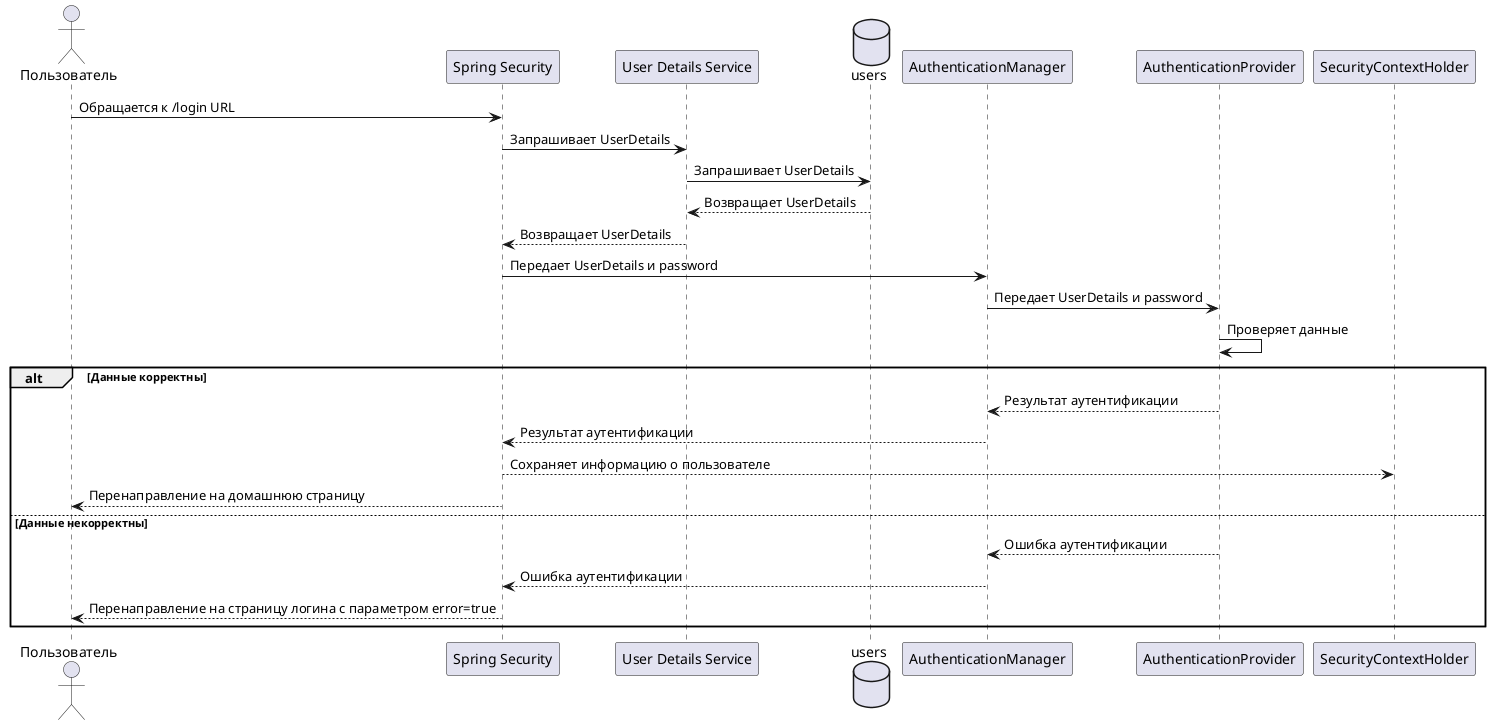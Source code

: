 @startuml
actor Пользователь
participant "Spring Security" as SS
participant "User Details Service" as UDS
database "users"
participant "AuthenticationManager" as AM
participant "AuthenticationProvider" as AP
participant "SecurityContextHolder" as SCH

Пользователь -> SS : Обращается к /login URL
SS -> UDS : Запрашивает UserDetails
UDS -> users: Запрашивает UserDetails
users --> UDS : Возвращает UserDetails
UDS --> SS : Возвращает UserDetails
SS ->AM: Передает UserDetails и password
AM->AP: Передает UserDetails и password
AP->AP: Проверяет данные
alt Данные корректны
    AP --> AM : Результат аутентификации
    AM --> SS : Результат аутентификации
    SS --> SCH : Сохраняет информацию о пользователе
    SS --> Пользователь : Перенаправление на домашнюю страницу
else Данные некорректны
    AP --> AM : Ошибка аутентификации
    AM --> SS : Ошибка аутентификации
    SS --> Пользователь : Перенаправление на страницу логина с параметром error=true
end
@enduml
